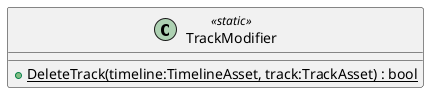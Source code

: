 @startuml
class TrackModifier <<static>> {
    + {static} DeleteTrack(timeline:TimelineAsset, track:TrackAsset) : bool
}
@enduml
